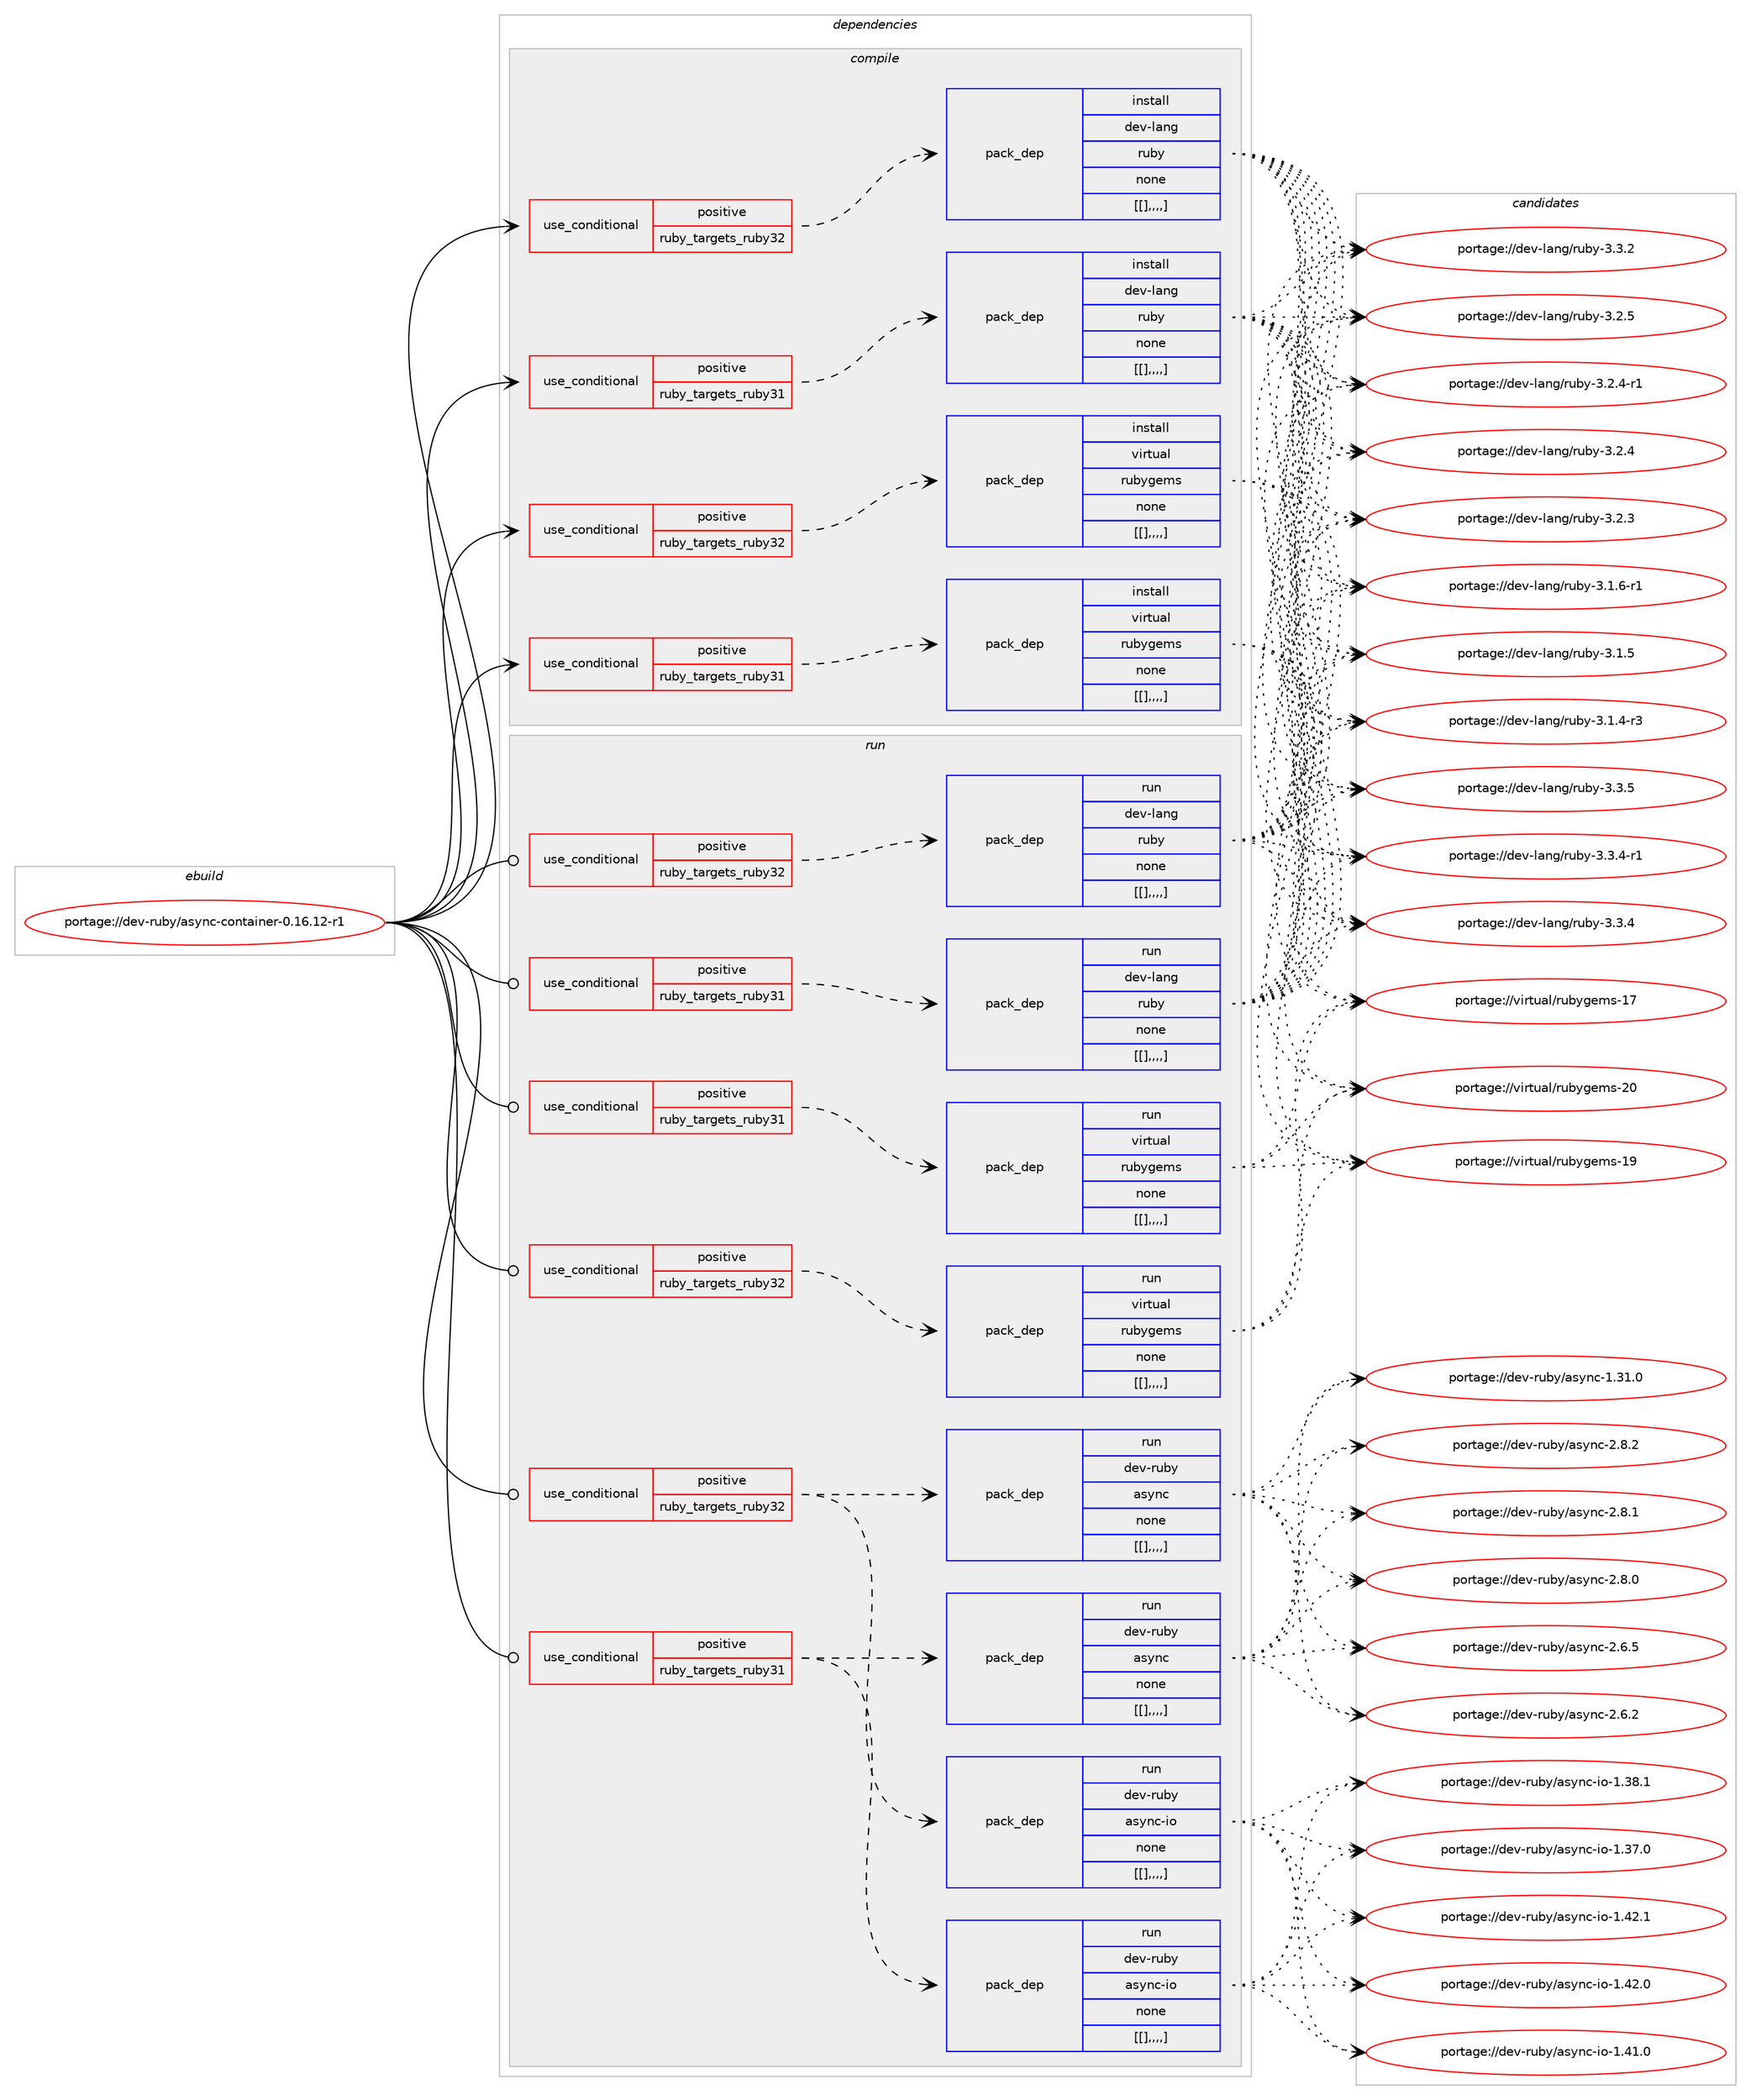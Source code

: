 digraph prolog {

# *************
# Graph options
# *************

newrank=true;
concentrate=true;
compound=true;
graph [rankdir=LR,fontname=Helvetica,fontsize=10,ranksep=1.5];#, ranksep=2.5, nodesep=0.2];
edge  [arrowhead=vee];
node  [fontname=Helvetica,fontsize=10];

# **********
# The ebuild
# **********

subgraph cluster_leftcol {
color=gray;
label=<<i>ebuild</i>>;
id [label="portage://dev-ruby/async-container-0.16.12-r1", color=red, width=4, href="../dev-ruby/async-container-0.16.12-r1.svg"];
}

# ****************
# The dependencies
# ****************

subgraph cluster_midcol {
color=gray;
label=<<i>dependencies</i>>;
subgraph cluster_compile {
fillcolor="#eeeeee";
style=filled;
label=<<i>compile</i>>;
subgraph cond48341 {
dependency186818 [label=<<TABLE BORDER="0" CELLBORDER="1" CELLSPACING="0" CELLPADDING="4"><TR><TD ROWSPAN="3" CELLPADDING="10">use_conditional</TD></TR><TR><TD>positive</TD></TR><TR><TD>ruby_targets_ruby31</TD></TR></TABLE>>, shape=none, color=red];
subgraph pack137112 {
dependency186872 [label=<<TABLE BORDER="0" CELLBORDER="1" CELLSPACING="0" CELLPADDING="4" WIDTH="220"><TR><TD ROWSPAN="6" CELLPADDING="30">pack_dep</TD></TR><TR><TD WIDTH="110">install</TD></TR><TR><TD>dev-lang</TD></TR><TR><TD>ruby</TD></TR><TR><TD>none</TD></TR><TR><TD>[[],,,,]</TD></TR></TABLE>>, shape=none, color=blue];
}
dependency186818:e -> dependency186872:w [weight=20,style="dashed",arrowhead="vee"];
}
id:e -> dependency186818:w [weight=20,style="solid",arrowhead="vee"];
subgraph cond48386 {
dependency186890 [label=<<TABLE BORDER="0" CELLBORDER="1" CELLSPACING="0" CELLPADDING="4"><TR><TD ROWSPAN="3" CELLPADDING="10">use_conditional</TD></TR><TR><TD>positive</TD></TR><TR><TD>ruby_targets_ruby31</TD></TR></TABLE>>, shape=none, color=red];
subgraph pack137144 {
dependency186936 [label=<<TABLE BORDER="0" CELLBORDER="1" CELLSPACING="0" CELLPADDING="4" WIDTH="220"><TR><TD ROWSPAN="6" CELLPADDING="30">pack_dep</TD></TR><TR><TD WIDTH="110">install</TD></TR><TR><TD>virtual</TD></TR><TR><TD>rubygems</TD></TR><TR><TD>none</TD></TR><TR><TD>[[],,,,]</TD></TR></TABLE>>, shape=none, color=blue];
}
dependency186890:e -> dependency186936:w [weight=20,style="dashed",arrowhead="vee"];
}
id:e -> dependency186890:w [weight=20,style="solid",arrowhead="vee"];
subgraph cond48408 {
dependency186944 [label=<<TABLE BORDER="0" CELLBORDER="1" CELLSPACING="0" CELLPADDING="4"><TR><TD ROWSPAN="3" CELLPADDING="10">use_conditional</TD></TR><TR><TD>positive</TD></TR><TR><TD>ruby_targets_ruby32</TD></TR></TABLE>>, shape=none, color=red];
subgraph pack137160 {
dependency186948 [label=<<TABLE BORDER="0" CELLBORDER="1" CELLSPACING="0" CELLPADDING="4" WIDTH="220"><TR><TD ROWSPAN="6" CELLPADDING="30">pack_dep</TD></TR><TR><TD WIDTH="110">install</TD></TR><TR><TD>dev-lang</TD></TR><TR><TD>ruby</TD></TR><TR><TD>none</TD></TR><TR><TD>[[],,,,]</TD></TR></TABLE>>, shape=none, color=blue];
}
dependency186944:e -> dependency186948:w [weight=20,style="dashed",arrowhead="vee"];
}
id:e -> dependency186944:w [weight=20,style="solid",arrowhead="vee"];
subgraph cond48433 {
dependency186991 [label=<<TABLE BORDER="0" CELLBORDER="1" CELLSPACING="0" CELLPADDING="4"><TR><TD ROWSPAN="3" CELLPADDING="10">use_conditional</TD></TR><TR><TD>positive</TD></TR><TR><TD>ruby_targets_ruby32</TD></TR></TABLE>>, shape=none, color=red];
subgraph pack137187 {
dependency186996 [label=<<TABLE BORDER="0" CELLBORDER="1" CELLSPACING="0" CELLPADDING="4" WIDTH="220"><TR><TD ROWSPAN="6" CELLPADDING="30">pack_dep</TD></TR><TR><TD WIDTH="110">install</TD></TR><TR><TD>virtual</TD></TR><TR><TD>rubygems</TD></TR><TR><TD>none</TD></TR><TR><TD>[[],,,,]</TD></TR></TABLE>>, shape=none, color=blue];
}
dependency186991:e -> dependency186996:w [weight=20,style="dashed",arrowhead="vee"];
}
id:e -> dependency186991:w [weight=20,style="solid",arrowhead="vee"];
}
subgraph cluster_compileandrun {
fillcolor="#eeeeee";
style=filled;
label=<<i>compile and run</i>>;
}
subgraph cluster_run {
fillcolor="#eeeeee";
style=filled;
label=<<i>run</i>>;
subgraph cond48446 {
dependency187028 [label=<<TABLE BORDER="0" CELLBORDER="1" CELLSPACING="0" CELLPADDING="4"><TR><TD ROWSPAN="3" CELLPADDING="10">use_conditional</TD></TR><TR><TD>positive</TD></TR><TR><TD>ruby_targets_ruby31</TD></TR></TABLE>>, shape=none, color=red];
subgraph pack137210 {
dependency187034 [label=<<TABLE BORDER="0" CELLBORDER="1" CELLSPACING="0" CELLPADDING="4" WIDTH="220"><TR><TD ROWSPAN="6" CELLPADDING="30">pack_dep</TD></TR><TR><TD WIDTH="110">run</TD></TR><TR><TD>dev-lang</TD></TR><TR><TD>ruby</TD></TR><TR><TD>none</TD></TR><TR><TD>[[],,,,]</TD></TR></TABLE>>, shape=none, color=blue];
}
dependency187028:e -> dependency187034:w [weight=20,style="dashed",arrowhead="vee"];
}
id:e -> dependency187028:w [weight=20,style="solid",arrowhead="odot"];
subgraph cond48450 {
dependency187039 [label=<<TABLE BORDER="0" CELLBORDER="1" CELLSPACING="0" CELLPADDING="4"><TR><TD ROWSPAN="3" CELLPADDING="10">use_conditional</TD></TR><TR><TD>positive</TD></TR><TR><TD>ruby_targets_ruby31</TD></TR></TABLE>>, shape=none, color=red];
subgraph pack137234 {
dependency187071 [label=<<TABLE BORDER="0" CELLBORDER="1" CELLSPACING="0" CELLPADDING="4" WIDTH="220"><TR><TD ROWSPAN="6" CELLPADDING="30">pack_dep</TD></TR><TR><TD WIDTH="110">run</TD></TR><TR><TD>dev-ruby</TD></TR><TR><TD>async</TD></TR><TR><TD>none</TD></TR><TR><TD>[[],,,,]</TD></TR></TABLE>>, shape=none, color=blue];
}
dependency187039:e -> dependency187071:w [weight=20,style="dashed",arrowhead="vee"];
subgraph pack137236 {
dependency187113 [label=<<TABLE BORDER="0" CELLBORDER="1" CELLSPACING="0" CELLPADDING="4" WIDTH="220"><TR><TD ROWSPAN="6" CELLPADDING="30">pack_dep</TD></TR><TR><TD WIDTH="110">run</TD></TR><TR><TD>dev-ruby</TD></TR><TR><TD>async-io</TD></TR><TR><TD>none</TD></TR><TR><TD>[[],,,,]</TD></TR></TABLE>>, shape=none, color=blue];
}
dependency187039:e -> dependency187113:w [weight=20,style="dashed",arrowhead="vee"];
}
id:e -> dependency187039:w [weight=20,style="solid",arrowhead="odot"];
subgraph cond48487 {
dependency187117 [label=<<TABLE BORDER="0" CELLBORDER="1" CELLSPACING="0" CELLPADDING="4"><TR><TD ROWSPAN="3" CELLPADDING="10">use_conditional</TD></TR><TR><TD>positive</TD></TR><TR><TD>ruby_targets_ruby31</TD></TR></TABLE>>, shape=none, color=red];
subgraph pack137258 {
dependency187120 [label=<<TABLE BORDER="0" CELLBORDER="1" CELLSPACING="0" CELLPADDING="4" WIDTH="220"><TR><TD ROWSPAN="6" CELLPADDING="30">pack_dep</TD></TR><TR><TD WIDTH="110">run</TD></TR><TR><TD>virtual</TD></TR><TR><TD>rubygems</TD></TR><TR><TD>none</TD></TR><TR><TD>[[],,,,]</TD></TR></TABLE>>, shape=none, color=blue];
}
dependency187117:e -> dependency187120:w [weight=20,style="dashed",arrowhead="vee"];
}
id:e -> dependency187117:w [weight=20,style="solid",arrowhead="odot"];
subgraph cond48490 {
dependency187138 [label=<<TABLE BORDER="0" CELLBORDER="1" CELLSPACING="0" CELLPADDING="4"><TR><TD ROWSPAN="3" CELLPADDING="10">use_conditional</TD></TR><TR><TD>positive</TD></TR><TR><TD>ruby_targets_ruby32</TD></TR></TABLE>>, shape=none, color=red];
subgraph pack137271 {
dependency187142 [label=<<TABLE BORDER="0" CELLBORDER="1" CELLSPACING="0" CELLPADDING="4" WIDTH="220"><TR><TD ROWSPAN="6" CELLPADDING="30">pack_dep</TD></TR><TR><TD WIDTH="110">run</TD></TR><TR><TD>dev-lang</TD></TR><TR><TD>ruby</TD></TR><TR><TD>none</TD></TR><TR><TD>[[],,,,]</TD></TR></TABLE>>, shape=none, color=blue];
}
dependency187138:e -> dependency187142:w [weight=20,style="dashed",arrowhead="vee"];
}
id:e -> dependency187138:w [weight=20,style="solid",arrowhead="odot"];
subgraph cond48505 {
dependency187176 [label=<<TABLE BORDER="0" CELLBORDER="1" CELLSPACING="0" CELLPADDING="4"><TR><TD ROWSPAN="3" CELLPADDING="10">use_conditional</TD></TR><TR><TD>positive</TD></TR><TR><TD>ruby_targets_ruby32</TD></TR></TABLE>>, shape=none, color=red];
subgraph pack137293 {
dependency187205 [label=<<TABLE BORDER="0" CELLBORDER="1" CELLSPACING="0" CELLPADDING="4" WIDTH="220"><TR><TD ROWSPAN="6" CELLPADDING="30">pack_dep</TD></TR><TR><TD WIDTH="110">run</TD></TR><TR><TD>dev-ruby</TD></TR><TR><TD>async</TD></TR><TR><TD>none</TD></TR><TR><TD>[[],,,,]</TD></TR></TABLE>>, shape=none, color=blue];
}
dependency187176:e -> dependency187205:w [weight=20,style="dashed",arrowhead="vee"];
subgraph pack137316 {
dependency187211 [label=<<TABLE BORDER="0" CELLBORDER="1" CELLSPACING="0" CELLPADDING="4" WIDTH="220"><TR><TD ROWSPAN="6" CELLPADDING="30">pack_dep</TD></TR><TR><TD WIDTH="110">run</TD></TR><TR><TD>dev-ruby</TD></TR><TR><TD>async-io</TD></TR><TR><TD>none</TD></TR><TR><TD>[[],,,,]</TD></TR></TABLE>>, shape=none, color=blue];
}
dependency187176:e -> dependency187211:w [weight=20,style="dashed",arrowhead="vee"];
}
id:e -> dependency187176:w [weight=20,style="solid",arrowhead="odot"];
subgraph cond48527 {
dependency187255 [label=<<TABLE BORDER="0" CELLBORDER="1" CELLSPACING="0" CELLPADDING="4"><TR><TD ROWSPAN="3" CELLPADDING="10">use_conditional</TD></TR><TR><TD>positive</TD></TR><TR><TD>ruby_targets_ruby32</TD></TR></TABLE>>, shape=none, color=red];
subgraph pack137346 {
dependency187275 [label=<<TABLE BORDER="0" CELLBORDER="1" CELLSPACING="0" CELLPADDING="4" WIDTH="220"><TR><TD ROWSPAN="6" CELLPADDING="30">pack_dep</TD></TR><TR><TD WIDTH="110">run</TD></TR><TR><TD>virtual</TD></TR><TR><TD>rubygems</TD></TR><TR><TD>none</TD></TR><TR><TD>[[],,,,]</TD></TR></TABLE>>, shape=none, color=blue];
}
dependency187255:e -> dependency187275:w [weight=20,style="dashed",arrowhead="vee"];
}
id:e -> dependency187255:w [weight=20,style="solid",arrowhead="odot"];
}
}

# **************
# The candidates
# **************

subgraph cluster_choices {
rank=same;
color=gray;
label=<<i>candidates</i>>;

subgraph choice136872 {
color=black;
nodesep=1;
choice10010111845108971101034711411798121455146514653 [label="portage://dev-lang/ruby-3.3.5", color=red, width=4,href="../dev-lang/ruby-3.3.5.svg"];
choice100101118451089711010347114117981214551465146524511449 [label="portage://dev-lang/ruby-3.3.4-r1", color=red, width=4,href="../dev-lang/ruby-3.3.4-r1.svg"];
choice10010111845108971101034711411798121455146514652 [label="portage://dev-lang/ruby-3.3.4", color=red, width=4,href="../dev-lang/ruby-3.3.4.svg"];
choice10010111845108971101034711411798121455146514650 [label="portage://dev-lang/ruby-3.3.2", color=red, width=4,href="../dev-lang/ruby-3.3.2.svg"];
choice10010111845108971101034711411798121455146504653 [label="portage://dev-lang/ruby-3.2.5", color=red, width=4,href="../dev-lang/ruby-3.2.5.svg"];
choice100101118451089711010347114117981214551465046524511449 [label="portage://dev-lang/ruby-3.2.4-r1", color=red, width=4,href="../dev-lang/ruby-3.2.4-r1.svg"];
choice10010111845108971101034711411798121455146504652 [label="portage://dev-lang/ruby-3.2.4", color=red, width=4,href="../dev-lang/ruby-3.2.4.svg"];
choice10010111845108971101034711411798121455146504651 [label="portage://dev-lang/ruby-3.2.3", color=red, width=4,href="../dev-lang/ruby-3.2.3.svg"];
choice100101118451089711010347114117981214551464946544511449 [label="portage://dev-lang/ruby-3.1.6-r1", color=red, width=4,href="../dev-lang/ruby-3.1.6-r1.svg"];
choice10010111845108971101034711411798121455146494653 [label="portage://dev-lang/ruby-3.1.5", color=red, width=4,href="../dev-lang/ruby-3.1.5.svg"];
choice100101118451089711010347114117981214551464946524511451 [label="portage://dev-lang/ruby-3.1.4-r3", color=red, width=4,href="../dev-lang/ruby-3.1.4-r3.svg"];
dependency186872:e -> choice10010111845108971101034711411798121455146514653:w [style=dotted,weight="100"];
dependency186872:e -> choice100101118451089711010347114117981214551465146524511449:w [style=dotted,weight="100"];
dependency186872:e -> choice10010111845108971101034711411798121455146514652:w [style=dotted,weight="100"];
dependency186872:e -> choice10010111845108971101034711411798121455146514650:w [style=dotted,weight="100"];
dependency186872:e -> choice10010111845108971101034711411798121455146504653:w [style=dotted,weight="100"];
dependency186872:e -> choice100101118451089711010347114117981214551465046524511449:w [style=dotted,weight="100"];
dependency186872:e -> choice10010111845108971101034711411798121455146504652:w [style=dotted,weight="100"];
dependency186872:e -> choice10010111845108971101034711411798121455146504651:w [style=dotted,weight="100"];
dependency186872:e -> choice100101118451089711010347114117981214551464946544511449:w [style=dotted,weight="100"];
dependency186872:e -> choice10010111845108971101034711411798121455146494653:w [style=dotted,weight="100"];
dependency186872:e -> choice100101118451089711010347114117981214551464946524511451:w [style=dotted,weight="100"];
}
subgraph choice136881 {
color=black;
nodesep=1;
choice118105114116117971084711411798121103101109115455048 [label="portage://virtual/rubygems-20", color=red, width=4,href="../virtual/rubygems-20.svg"];
choice118105114116117971084711411798121103101109115454957 [label="portage://virtual/rubygems-19", color=red, width=4,href="../virtual/rubygems-19.svg"];
choice118105114116117971084711411798121103101109115454955 [label="portage://virtual/rubygems-17", color=red, width=4,href="../virtual/rubygems-17.svg"];
dependency186936:e -> choice118105114116117971084711411798121103101109115455048:w [style=dotted,weight="100"];
dependency186936:e -> choice118105114116117971084711411798121103101109115454957:w [style=dotted,weight="100"];
dependency186936:e -> choice118105114116117971084711411798121103101109115454955:w [style=dotted,weight="100"];
}
subgraph choice136885 {
color=black;
nodesep=1;
choice10010111845108971101034711411798121455146514653 [label="portage://dev-lang/ruby-3.3.5", color=red, width=4,href="../dev-lang/ruby-3.3.5.svg"];
choice100101118451089711010347114117981214551465146524511449 [label="portage://dev-lang/ruby-3.3.4-r1", color=red, width=4,href="../dev-lang/ruby-3.3.4-r1.svg"];
choice10010111845108971101034711411798121455146514652 [label="portage://dev-lang/ruby-3.3.4", color=red, width=4,href="../dev-lang/ruby-3.3.4.svg"];
choice10010111845108971101034711411798121455146514650 [label="portage://dev-lang/ruby-3.3.2", color=red, width=4,href="../dev-lang/ruby-3.3.2.svg"];
choice10010111845108971101034711411798121455146504653 [label="portage://dev-lang/ruby-3.2.5", color=red, width=4,href="../dev-lang/ruby-3.2.5.svg"];
choice100101118451089711010347114117981214551465046524511449 [label="portage://dev-lang/ruby-3.2.4-r1", color=red, width=4,href="../dev-lang/ruby-3.2.4-r1.svg"];
choice10010111845108971101034711411798121455146504652 [label="portage://dev-lang/ruby-3.2.4", color=red, width=4,href="../dev-lang/ruby-3.2.4.svg"];
choice10010111845108971101034711411798121455146504651 [label="portage://dev-lang/ruby-3.2.3", color=red, width=4,href="../dev-lang/ruby-3.2.3.svg"];
choice100101118451089711010347114117981214551464946544511449 [label="portage://dev-lang/ruby-3.1.6-r1", color=red, width=4,href="../dev-lang/ruby-3.1.6-r1.svg"];
choice10010111845108971101034711411798121455146494653 [label="portage://dev-lang/ruby-3.1.5", color=red, width=4,href="../dev-lang/ruby-3.1.5.svg"];
choice100101118451089711010347114117981214551464946524511451 [label="portage://dev-lang/ruby-3.1.4-r3", color=red, width=4,href="../dev-lang/ruby-3.1.4-r3.svg"];
dependency186948:e -> choice10010111845108971101034711411798121455146514653:w [style=dotted,weight="100"];
dependency186948:e -> choice100101118451089711010347114117981214551465146524511449:w [style=dotted,weight="100"];
dependency186948:e -> choice10010111845108971101034711411798121455146514652:w [style=dotted,weight="100"];
dependency186948:e -> choice10010111845108971101034711411798121455146514650:w [style=dotted,weight="100"];
dependency186948:e -> choice10010111845108971101034711411798121455146504653:w [style=dotted,weight="100"];
dependency186948:e -> choice100101118451089711010347114117981214551465046524511449:w [style=dotted,weight="100"];
dependency186948:e -> choice10010111845108971101034711411798121455146504652:w [style=dotted,weight="100"];
dependency186948:e -> choice10010111845108971101034711411798121455146504651:w [style=dotted,weight="100"];
dependency186948:e -> choice100101118451089711010347114117981214551464946544511449:w [style=dotted,weight="100"];
dependency186948:e -> choice10010111845108971101034711411798121455146494653:w [style=dotted,weight="100"];
dependency186948:e -> choice100101118451089711010347114117981214551464946524511451:w [style=dotted,weight="100"];
}
subgraph choice136911 {
color=black;
nodesep=1;
choice118105114116117971084711411798121103101109115455048 [label="portage://virtual/rubygems-20", color=red, width=4,href="../virtual/rubygems-20.svg"];
choice118105114116117971084711411798121103101109115454957 [label="portage://virtual/rubygems-19", color=red, width=4,href="../virtual/rubygems-19.svg"];
choice118105114116117971084711411798121103101109115454955 [label="portage://virtual/rubygems-17", color=red, width=4,href="../virtual/rubygems-17.svg"];
dependency186996:e -> choice118105114116117971084711411798121103101109115455048:w [style=dotted,weight="100"];
dependency186996:e -> choice118105114116117971084711411798121103101109115454957:w [style=dotted,weight="100"];
dependency186996:e -> choice118105114116117971084711411798121103101109115454955:w [style=dotted,weight="100"];
}
subgraph choice136913 {
color=black;
nodesep=1;
choice10010111845108971101034711411798121455146514653 [label="portage://dev-lang/ruby-3.3.5", color=red, width=4,href="../dev-lang/ruby-3.3.5.svg"];
choice100101118451089711010347114117981214551465146524511449 [label="portage://dev-lang/ruby-3.3.4-r1", color=red, width=4,href="../dev-lang/ruby-3.3.4-r1.svg"];
choice10010111845108971101034711411798121455146514652 [label="portage://dev-lang/ruby-3.3.4", color=red, width=4,href="../dev-lang/ruby-3.3.4.svg"];
choice10010111845108971101034711411798121455146514650 [label="portage://dev-lang/ruby-3.3.2", color=red, width=4,href="../dev-lang/ruby-3.3.2.svg"];
choice10010111845108971101034711411798121455146504653 [label="portage://dev-lang/ruby-3.2.5", color=red, width=4,href="../dev-lang/ruby-3.2.5.svg"];
choice100101118451089711010347114117981214551465046524511449 [label="portage://dev-lang/ruby-3.2.4-r1", color=red, width=4,href="../dev-lang/ruby-3.2.4-r1.svg"];
choice10010111845108971101034711411798121455146504652 [label="portage://dev-lang/ruby-3.2.4", color=red, width=4,href="../dev-lang/ruby-3.2.4.svg"];
choice10010111845108971101034711411798121455146504651 [label="portage://dev-lang/ruby-3.2.3", color=red, width=4,href="../dev-lang/ruby-3.2.3.svg"];
choice100101118451089711010347114117981214551464946544511449 [label="portage://dev-lang/ruby-3.1.6-r1", color=red, width=4,href="../dev-lang/ruby-3.1.6-r1.svg"];
choice10010111845108971101034711411798121455146494653 [label="portage://dev-lang/ruby-3.1.5", color=red, width=4,href="../dev-lang/ruby-3.1.5.svg"];
choice100101118451089711010347114117981214551464946524511451 [label="portage://dev-lang/ruby-3.1.4-r3", color=red, width=4,href="../dev-lang/ruby-3.1.4-r3.svg"];
dependency187034:e -> choice10010111845108971101034711411798121455146514653:w [style=dotted,weight="100"];
dependency187034:e -> choice100101118451089711010347114117981214551465146524511449:w [style=dotted,weight="100"];
dependency187034:e -> choice10010111845108971101034711411798121455146514652:w [style=dotted,weight="100"];
dependency187034:e -> choice10010111845108971101034711411798121455146514650:w [style=dotted,weight="100"];
dependency187034:e -> choice10010111845108971101034711411798121455146504653:w [style=dotted,weight="100"];
dependency187034:e -> choice100101118451089711010347114117981214551465046524511449:w [style=dotted,weight="100"];
dependency187034:e -> choice10010111845108971101034711411798121455146504652:w [style=dotted,weight="100"];
dependency187034:e -> choice10010111845108971101034711411798121455146504651:w [style=dotted,weight="100"];
dependency187034:e -> choice100101118451089711010347114117981214551464946544511449:w [style=dotted,weight="100"];
dependency187034:e -> choice10010111845108971101034711411798121455146494653:w [style=dotted,weight="100"];
dependency187034:e -> choice100101118451089711010347114117981214551464946524511451:w [style=dotted,weight="100"];
}
subgraph choice136930 {
color=black;
nodesep=1;
choice1001011184511411798121479711512111099455046564650 [label="portage://dev-ruby/async-2.8.2", color=red, width=4,href="../dev-ruby/async-2.8.2.svg"];
choice1001011184511411798121479711512111099455046564649 [label="portage://dev-ruby/async-2.8.1", color=red, width=4,href="../dev-ruby/async-2.8.1.svg"];
choice1001011184511411798121479711512111099455046564648 [label="portage://dev-ruby/async-2.8.0", color=red, width=4,href="../dev-ruby/async-2.8.0.svg"];
choice1001011184511411798121479711512111099455046544653 [label="portage://dev-ruby/async-2.6.5", color=red, width=4,href="../dev-ruby/async-2.6.5.svg"];
choice1001011184511411798121479711512111099455046544650 [label="portage://dev-ruby/async-2.6.2", color=red, width=4,href="../dev-ruby/async-2.6.2.svg"];
choice100101118451141179812147971151211109945494651494648 [label="portage://dev-ruby/async-1.31.0", color=red, width=4,href="../dev-ruby/async-1.31.0.svg"];
dependency187071:e -> choice1001011184511411798121479711512111099455046564650:w [style=dotted,weight="100"];
dependency187071:e -> choice1001011184511411798121479711512111099455046564649:w [style=dotted,weight="100"];
dependency187071:e -> choice1001011184511411798121479711512111099455046564648:w [style=dotted,weight="100"];
dependency187071:e -> choice1001011184511411798121479711512111099455046544653:w [style=dotted,weight="100"];
dependency187071:e -> choice1001011184511411798121479711512111099455046544650:w [style=dotted,weight="100"];
dependency187071:e -> choice100101118451141179812147971151211109945494651494648:w [style=dotted,weight="100"];
}
subgraph choice136933 {
color=black;
nodesep=1;
choice10010111845114117981214797115121110994510511145494652504649 [label="portage://dev-ruby/async-io-1.42.1", color=red, width=4,href="../dev-ruby/async-io-1.42.1.svg"];
choice10010111845114117981214797115121110994510511145494652504648 [label="portage://dev-ruby/async-io-1.42.0", color=red, width=4,href="../dev-ruby/async-io-1.42.0.svg"];
choice10010111845114117981214797115121110994510511145494652494648 [label="portage://dev-ruby/async-io-1.41.0", color=red, width=4,href="../dev-ruby/async-io-1.41.0.svg"];
choice10010111845114117981214797115121110994510511145494651564649 [label="portage://dev-ruby/async-io-1.38.1", color=red, width=4,href="../dev-ruby/async-io-1.38.1.svg"];
choice10010111845114117981214797115121110994510511145494651554648 [label="portage://dev-ruby/async-io-1.37.0", color=red, width=4,href="../dev-ruby/async-io-1.37.0.svg"];
dependency187113:e -> choice10010111845114117981214797115121110994510511145494652504649:w [style=dotted,weight="100"];
dependency187113:e -> choice10010111845114117981214797115121110994510511145494652504648:w [style=dotted,weight="100"];
dependency187113:e -> choice10010111845114117981214797115121110994510511145494652494648:w [style=dotted,weight="100"];
dependency187113:e -> choice10010111845114117981214797115121110994510511145494651564649:w [style=dotted,weight="100"];
dependency187113:e -> choice10010111845114117981214797115121110994510511145494651554648:w [style=dotted,weight="100"];
}
subgraph choice136950 {
color=black;
nodesep=1;
choice118105114116117971084711411798121103101109115455048 [label="portage://virtual/rubygems-20", color=red, width=4,href="../virtual/rubygems-20.svg"];
choice118105114116117971084711411798121103101109115454957 [label="portage://virtual/rubygems-19", color=red, width=4,href="../virtual/rubygems-19.svg"];
choice118105114116117971084711411798121103101109115454955 [label="portage://virtual/rubygems-17", color=red, width=4,href="../virtual/rubygems-17.svg"];
dependency187120:e -> choice118105114116117971084711411798121103101109115455048:w [style=dotted,weight="100"];
dependency187120:e -> choice118105114116117971084711411798121103101109115454957:w [style=dotted,weight="100"];
dependency187120:e -> choice118105114116117971084711411798121103101109115454955:w [style=dotted,weight="100"];
}
subgraph choice136955 {
color=black;
nodesep=1;
choice10010111845108971101034711411798121455146514653 [label="portage://dev-lang/ruby-3.3.5", color=red, width=4,href="../dev-lang/ruby-3.3.5.svg"];
choice100101118451089711010347114117981214551465146524511449 [label="portage://dev-lang/ruby-3.3.4-r1", color=red, width=4,href="../dev-lang/ruby-3.3.4-r1.svg"];
choice10010111845108971101034711411798121455146514652 [label="portage://dev-lang/ruby-3.3.4", color=red, width=4,href="../dev-lang/ruby-3.3.4.svg"];
choice10010111845108971101034711411798121455146514650 [label="portage://dev-lang/ruby-3.3.2", color=red, width=4,href="../dev-lang/ruby-3.3.2.svg"];
choice10010111845108971101034711411798121455146504653 [label="portage://dev-lang/ruby-3.2.5", color=red, width=4,href="../dev-lang/ruby-3.2.5.svg"];
choice100101118451089711010347114117981214551465046524511449 [label="portage://dev-lang/ruby-3.2.4-r1", color=red, width=4,href="../dev-lang/ruby-3.2.4-r1.svg"];
choice10010111845108971101034711411798121455146504652 [label="portage://dev-lang/ruby-3.2.4", color=red, width=4,href="../dev-lang/ruby-3.2.4.svg"];
choice10010111845108971101034711411798121455146504651 [label="portage://dev-lang/ruby-3.2.3", color=red, width=4,href="../dev-lang/ruby-3.2.3.svg"];
choice100101118451089711010347114117981214551464946544511449 [label="portage://dev-lang/ruby-3.1.6-r1", color=red, width=4,href="../dev-lang/ruby-3.1.6-r1.svg"];
choice10010111845108971101034711411798121455146494653 [label="portage://dev-lang/ruby-3.1.5", color=red, width=4,href="../dev-lang/ruby-3.1.5.svg"];
choice100101118451089711010347114117981214551464946524511451 [label="portage://dev-lang/ruby-3.1.4-r3", color=red, width=4,href="../dev-lang/ruby-3.1.4-r3.svg"];
dependency187142:e -> choice10010111845108971101034711411798121455146514653:w [style=dotted,weight="100"];
dependency187142:e -> choice100101118451089711010347114117981214551465146524511449:w [style=dotted,weight="100"];
dependency187142:e -> choice10010111845108971101034711411798121455146514652:w [style=dotted,weight="100"];
dependency187142:e -> choice10010111845108971101034711411798121455146514650:w [style=dotted,weight="100"];
dependency187142:e -> choice10010111845108971101034711411798121455146504653:w [style=dotted,weight="100"];
dependency187142:e -> choice100101118451089711010347114117981214551465046524511449:w [style=dotted,weight="100"];
dependency187142:e -> choice10010111845108971101034711411798121455146504652:w [style=dotted,weight="100"];
dependency187142:e -> choice10010111845108971101034711411798121455146504651:w [style=dotted,weight="100"];
dependency187142:e -> choice100101118451089711010347114117981214551464946544511449:w [style=dotted,weight="100"];
dependency187142:e -> choice10010111845108971101034711411798121455146494653:w [style=dotted,weight="100"];
dependency187142:e -> choice100101118451089711010347114117981214551464946524511451:w [style=dotted,weight="100"];
}
subgraph choice136965 {
color=black;
nodesep=1;
choice1001011184511411798121479711512111099455046564650 [label="portage://dev-ruby/async-2.8.2", color=red, width=4,href="../dev-ruby/async-2.8.2.svg"];
choice1001011184511411798121479711512111099455046564649 [label="portage://dev-ruby/async-2.8.1", color=red, width=4,href="../dev-ruby/async-2.8.1.svg"];
choice1001011184511411798121479711512111099455046564648 [label="portage://dev-ruby/async-2.8.0", color=red, width=4,href="../dev-ruby/async-2.8.0.svg"];
choice1001011184511411798121479711512111099455046544653 [label="portage://dev-ruby/async-2.6.5", color=red, width=4,href="../dev-ruby/async-2.6.5.svg"];
choice1001011184511411798121479711512111099455046544650 [label="portage://dev-ruby/async-2.6.2", color=red, width=4,href="../dev-ruby/async-2.6.2.svg"];
choice100101118451141179812147971151211109945494651494648 [label="portage://dev-ruby/async-1.31.0", color=red, width=4,href="../dev-ruby/async-1.31.0.svg"];
dependency187205:e -> choice1001011184511411798121479711512111099455046564650:w [style=dotted,weight="100"];
dependency187205:e -> choice1001011184511411798121479711512111099455046564649:w [style=dotted,weight="100"];
dependency187205:e -> choice1001011184511411798121479711512111099455046564648:w [style=dotted,weight="100"];
dependency187205:e -> choice1001011184511411798121479711512111099455046544653:w [style=dotted,weight="100"];
dependency187205:e -> choice1001011184511411798121479711512111099455046544650:w [style=dotted,weight="100"];
dependency187205:e -> choice100101118451141179812147971151211109945494651494648:w [style=dotted,weight="100"];
}
subgraph choice137025 {
color=black;
nodesep=1;
choice10010111845114117981214797115121110994510511145494652504649 [label="portage://dev-ruby/async-io-1.42.1", color=red, width=4,href="../dev-ruby/async-io-1.42.1.svg"];
choice10010111845114117981214797115121110994510511145494652504648 [label="portage://dev-ruby/async-io-1.42.0", color=red, width=4,href="../dev-ruby/async-io-1.42.0.svg"];
choice10010111845114117981214797115121110994510511145494652494648 [label="portage://dev-ruby/async-io-1.41.0", color=red, width=4,href="../dev-ruby/async-io-1.41.0.svg"];
choice10010111845114117981214797115121110994510511145494651564649 [label="portage://dev-ruby/async-io-1.38.1", color=red, width=4,href="../dev-ruby/async-io-1.38.1.svg"];
choice10010111845114117981214797115121110994510511145494651554648 [label="portage://dev-ruby/async-io-1.37.0", color=red, width=4,href="../dev-ruby/async-io-1.37.0.svg"];
dependency187211:e -> choice10010111845114117981214797115121110994510511145494652504649:w [style=dotted,weight="100"];
dependency187211:e -> choice10010111845114117981214797115121110994510511145494652504648:w [style=dotted,weight="100"];
dependency187211:e -> choice10010111845114117981214797115121110994510511145494652494648:w [style=dotted,weight="100"];
dependency187211:e -> choice10010111845114117981214797115121110994510511145494651564649:w [style=dotted,weight="100"];
dependency187211:e -> choice10010111845114117981214797115121110994510511145494651554648:w [style=dotted,weight="100"];
}
subgraph choice137040 {
color=black;
nodesep=1;
choice118105114116117971084711411798121103101109115455048 [label="portage://virtual/rubygems-20", color=red, width=4,href="../virtual/rubygems-20.svg"];
choice118105114116117971084711411798121103101109115454957 [label="portage://virtual/rubygems-19", color=red, width=4,href="../virtual/rubygems-19.svg"];
choice118105114116117971084711411798121103101109115454955 [label="portage://virtual/rubygems-17", color=red, width=4,href="../virtual/rubygems-17.svg"];
dependency187275:e -> choice118105114116117971084711411798121103101109115455048:w [style=dotted,weight="100"];
dependency187275:e -> choice118105114116117971084711411798121103101109115454957:w [style=dotted,weight="100"];
dependency187275:e -> choice118105114116117971084711411798121103101109115454955:w [style=dotted,weight="100"];
}
}

}
